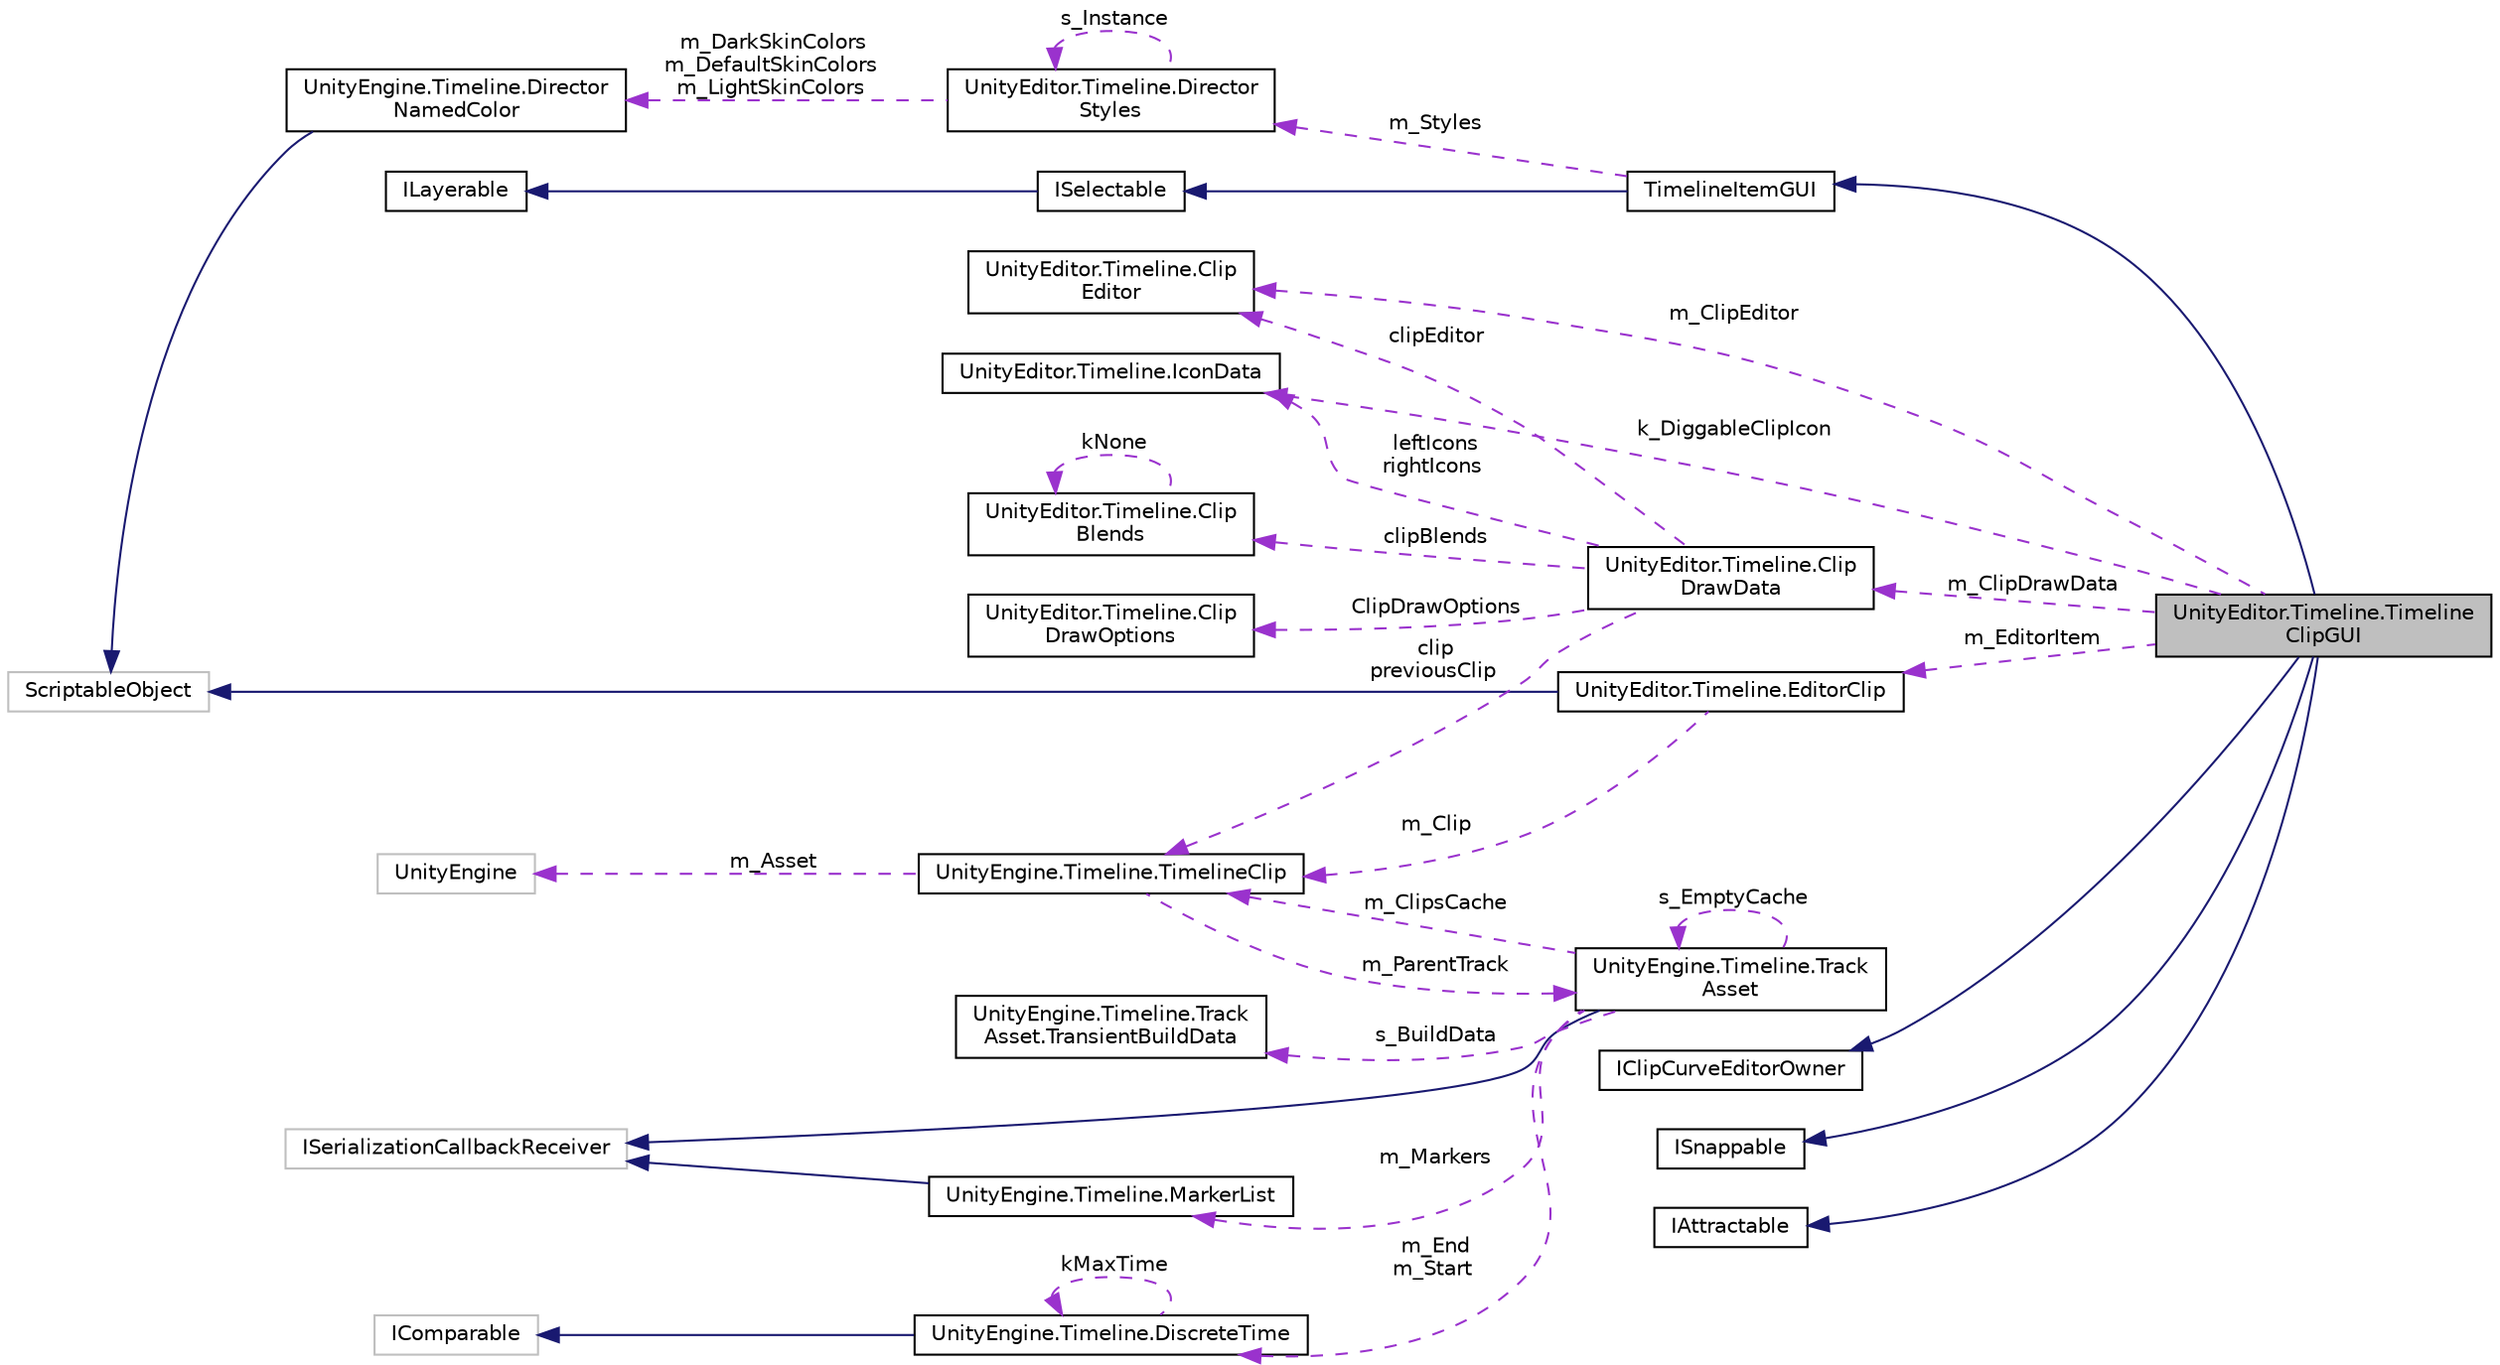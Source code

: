 digraph "UnityEditor.Timeline.TimelineClipGUI"
{
 // LATEX_PDF_SIZE
  edge [fontname="Helvetica",fontsize="10",labelfontname="Helvetica",labelfontsize="10"];
  node [fontname="Helvetica",fontsize="10",shape=record];
  rankdir="LR";
  Node1 [label="UnityEditor.Timeline.Timeline\lClipGUI",height=0.2,width=0.4,color="black", fillcolor="grey75", style="filled", fontcolor="black",tooltip=" "];
  Node2 -> Node1 [dir="back",color="midnightblue",fontsize="10",style="solid",fontname="Helvetica"];
  Node2 [label="TimelineItemGUI",height=0.2,width=0.4,color="black", fillcolor="white", style="filled",URL="$class_unity_editor_1_1_timeline_1_1_timeline_item_g_u_i.html",tooltip=" "];
  Node3 -> Node2 [dir="back",color="midnightblue",fontsize="10",style="solid",fontname="Helvetica"];
  Node3 [label="ISelectable",height=0.2,width=0.4,color="black", fillcolor="white", style="filled",URL="$interface_unity_editor_1_1_timeline_1_1_i_selectable.html",tooltip=" "];
  Node4 -> Node3 [dir="back",color="midnightblue",fontsize="10",style="solid",fontname="Helvetica"];
  Node4 [label="ILayerable",height=0.2,width=0.4,color="black", fillcolor="white", style="filled",URL="$interface_unity_editor_1_1_timeline_1_1_i_layerable.html",tooltip=" "];
  Node5 -> Node2 [dir="back",color="darkorchid3",fontsize="10",style="dashed",label=" m_Styles" ,fontname="Helvetica"];
  Node5 [label="UnityEditor.Timeline.Director\lStyles",height=0.2,width=0.4,color="black", fillcolor="white", style="filled",URL="$class_unity_editor_1_1_timeline_1_1_director_styles.html",tooltip=" "];
  Node5 -> Node5 [dir="back",color="darkorchid3",fontsize="10",style="dashed",label=" s_Instance" ,fontname="Helvetica"];
  Node6 -> Node5 [dir="back",color="darkorchid3",fontsize="10",style="dashed",label=" m_DarkSkinColors\nm_DefaultSkinColors\nm_LightSkinColors" ,fontname="Helvetica"];
  Node6 [label="UnityEngine.Timeline.Director\lNamedColor",height=0.2,width=0.4,color="black", fillcolor="white", style="filled",URL="$class_unity_engine_1_1_timeline_1_1_director_named_color.html",tooltip=" "];
  Node7 -> Node6 [dir="back",color="midnightblue",fontsize="10",style="solid",fontname="Helvetica"];
  Node7 [label="ScriptableObject",height=0.2,width=0.4,color="grey75", fillcolor="white", style="filled",tooltip=" "];
  Node8 -> Node1 [dir="back",color="midnightblue",fontsize="10",style="solid",fontname="Helvetica"];
  Node8 [label="IClipCurveEditorOwner",height=0.2,width=0.4,color="black", fillcolor="white", style="filled",URL="$interface_unity_editor_1_1_timeline_1_1_i_clip_curve_editor_owner.html",tooltip=" "];
  Node9 -> Node1 [dir="back",color="midnightblue",fontsize="10",style="solid",fontname="Helvetica"];
  Node9 [label="ISnappable",height=0.2,width=0.4,color="black", fillcolor="white", style="filled",URL="$interface_unity_editor_1_1_timeline_1_1_i_snappable.html",tooltip=" "];
  Node10 -> Node1 [dir="back",color="midnightblue",fontsize="10",style="solid",fontname="Helvetica"];
  Node10 [label="IAttractable",height=0.2,width=0.4,color="black", fillcolor="white", style="filled",URL="$interface_unity_editor_1_1_timeline_1_1_i_attractable.html",tooltip=" "];
  Node11 -> Node1 [dir="back",color="darkorchid3",fontsize="10",style="dashed",label=" m_ClipDrawData" ,fontname="Helvetica"];
  Node11 [label="UnityEditor.Timeline.Clip\lDrawData",height=0.2,width=0.4,color="black", fillcolor="white", style="filled",URL="$struct_unity_editor_1_1_timeline_1_1_clip_draw_data.html",tooltip=" "];
  Node12 -> Node11 [dir="back",color="darkorchid3",fontsize="10",style="dashed",label=" clipEditor" ,fontname="Helvetica"];
  Node12 [label="UnityEditor.Timeline.Clip\lEditor",height=0.2,width=0.4,color="black", fillcolor="white", style="filled",URL="$class_unity_editor_1_1_timeline_1_1_clip_editor.html",tooltip="Use this class to customize clip types in the TimelineEditor."];
  Node13 -> Node11 [dir="back",color="darkorchid3",fontsize="10",style="dashed",label=" clipBlends" ,fontname="Helvetica"];
  Node13 [label="UnityEditor.Timeline.Clip\lBlends",height=0.2,width=0.4,color="black", fillcolor="white", style="filled",URL="$struct_unity_editor_1_1_timeline_1_1_clip_blends.html",tooltip=" "];
  Node13 -> Node13 [dir="back",color="darkorchid3",fontsize="10",style="dashed",label=" kNone" ,fontname="Helvetica"];
  Node14 -> Node11 [dir="back",color="darkorchid3",fontsize="10",style="dashed",label=" ClipDrawOptions" ,fontname="Helvetica"];
  Node14 [label="UnityEditor.Timeline.Clip\lDrawOptions",height=0.2,width=0.4,color="black", fillcolor="white", style="filled",URL="$struct_unity_editor_1_1_timeline_1_1_clip_draw_options.html",tooltip="The user-defined options for drawing a clip."];
  Node15 -> Node11 [dir="back",color="darkorchid3",fontsize="10",style="dashed",label=" leftIcons\nrightIcons" ,fontname="Helvetica"];
  Node15 [label="UnityEditor.Timeline.IconData",height=0.2,width=0.4,color="black", fillcolor="white", style="filled",URL="$struct_unity_editor_1_1_timeline_1_1_icon_data.html",tooltip=" "];
  Node16 -> Node11 [dir="back",color="darkorchid3",fontsize="10",style="dashed",label=" clip\npreviousClip" ,fontname="Helvetica"];
  Node16 [label="UnityEngine.Timeline.TimelineClip",height=0.2,width=0.4,color="black", fillcolor="white", style="filled",URL="$class_unity_engine_1_1_timeline_1_1_timeline_clip.html",tooltip="Represents a clip on the timeline."];
  Node17 -> Node16 [dir="back",color="darkorchid3",fontsize="10",style="dashed",label=" m_Asset" ,fontname="Helvetica"];
  Node17 [label="UnityEngine",height=0.2,width=0.4,color="grey75", fillcolor="white", style="filled",tooltip=" "];
  Node18 -> Node16 [dir="back",color="darkorchid3",fontsize="10",style="dashed",label=" m_ParentTrack" ,fontname="Helvetica"];
  Node18 [label="UnityEngine.Timeline.Track\lAsset",height=0.2,width=0.4,color="black", fillcolor="white", style="filled",URL="$class_unity_engine_1_1_timeline_1_1_track_asset.html",tooltip="A PlayableAsset representing a track inside a timeline."];
  Node19 -> Node18 [dir="back",color="midnightblue",fontsize="10",style="solid",fontname="Helvetica"];
  Node19 [label="ISerializationCallbackReceiver",height=0.2,width=0.4,color="grey75", fillcolor="white", style="filled",tooltip=" "];
  Node20 -> Node18 [dir="back",color="darkorchid3",fontsize="10",style="dashed",label=" m_Markers" ,fontname="Helvetica"];
  Node20 [label="UnityEngine.Timeline.MarkerList",height=0.2,width=0.4,color="black", fillcolor="white", style="filled",URL="$struct_unity_engine_1_1_timeline_1_1_marker_list.html",tooltip=" "];
  Node19 -> Node20 [dir="back",color="midnightblue",fontsize="10",style="solid",fontname="Helvetica"];
  Node21 -> Node18 [dir="back",color="darkorchid3",fontsize="10",style="dashed",label=" m_End\nm_Start" ,fontname="Helvetica"];
  Node21 [label="UnityEngine.Timeline.DiscreteTime",height=0.2,width=0.4,color="black", fillcolor="white", style="filled",URL="$struct_unity_engine_1_1_timeline_1_1_discrete_time.html",tooltip=" "];
  Node22 -> Node21 [dir="back",color="midnightblue",fontsize="10",style="solid",fontname="Helvetica"];
  Node22 [label="IComparable",height=0.2,width=0.4,color="grey75", fillcolor="white", style="filled",tooltip=" "];
  Node21 -> Node21 [dir="back",color="darkorchid3",fontsize="10",style="dashed",label=" kMaxTime" ,fontname="Helvetica"];
  Node16 -> Node18 [dir="back",color="darkorchid3",fontsize="10",style="dashed",label=" m_ClipsCache" ,fontname="Helvetica"];
  Node18 -> Node18 [dir="back",color="darkorchid3",fontsize="10",style="dashed",label=" s_EmptyCache" ,fontname="Helvetica"];
  Node23 -> Node18 [dir="back",color="darkorchid3",fontsize="10",style="dashed",label=" s_BuildData" ,fontname="Helvetica"];
  Node23 [label="UnityEngine.Timeline.Track\lAsset.TransientBuildData",height=0.2,width=0.4,color="black", fillcolor="white", style="filled",URL="$struct_unity_engine_1_1_timeline_1_1_track_asset_1_1_transient_build_data.html",tooltip=" "];
  Node12 -> Node1 [dir="back",color="darkorchid3",fontsize="10",style="dashed",label=" m_ClipEditor" ,fontname="Helvetica"];
  Node24 -> Node1 [dir="back",color="darkorchid3",fontsize="10",style="dashed",label=" m_EditorItem" ,fontname="Helvetica"];
  Node24 [label="UnityEditor.Timeline.EditorClip",height=0.2,width=0.4,color="black", fillcolor="white", style="filled",URL="$class_unity_editor_1_1_timeline_1_1_editor_clip.html",tooltip=" "];
  Node7 -> Node24 [dir="back",color="midnightblue",fontsize="10",style="solid",fontname="Helvetica"];
  Node16 -> Node24 [dir="back",color="darkorchid3",fontsize="10",style="dashed",label=" m_Clip" ,fontname="Helvetica"];
  Node15 -> Node1 [dir="back",color="darkorchid3",fontsize="10",style="dashed",label=" k_DiggableClipIcon" ,fontname="Helvetica"];
}
